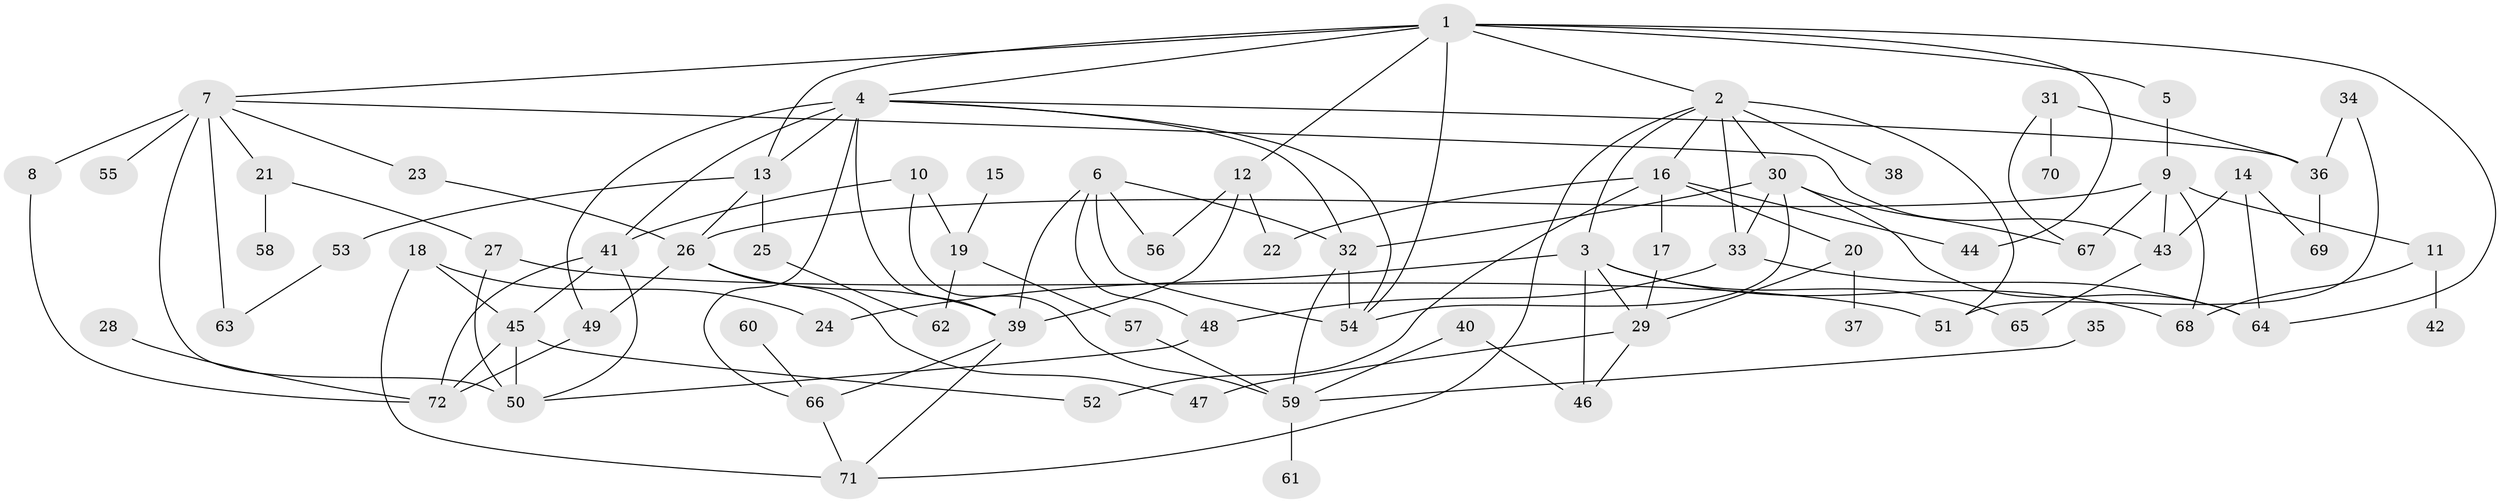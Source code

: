 // original degree distribution, {5: 0.04895104895104895, 8: 0.006993006993006993, 6: 0.04895104895104895, 3: 0.2727272727272727, 7: 0.02097902097902098, 4: 0.0979020979020979, 2: 0.3006993006993007, 1: 0.20279720279720279}
// Generated by graph-tools (version 1.1) at 2025/01/03/09/25 03:01:08]
// undirected, 72 vertices, 122 edges
graph export_dot {
graph [start="1"]
  node [color=gray90,style=filled];
  1;
  2;
  3;
  4;
  5;
  6;
  7;
  8;
  9;
  10;
  11;
  12;
  13;
  14;
  15;
  16;
  17;
  18;
  19;
  20;
  21;
  22;
  23;
  24;
  25;
  26;
  27;
  28;
  29;
  30;
  31;
  32;
  33;
  34;
  35;
  36;
  37;
  38;
  39;
  40;
  41;
  42;
  43;
  44;
  45;
  46;
  47;
  48;
  49;
  50;
  51;
  52;
  53;
  54;
  55;
  56;
  57;
  58;
  59;
  60;
  61;
  62;
  63;
  64;
  65;
  66;
  67;
  68;
  69;
  70;
  71;
  72;
  1 -- 2 [weight=1.0];
  1 -- 4 [weight=1.0];
  1 -- 5 [weight=1.0];
  1 -- 7 [weight=1.0];
  1 -- 12 [weight=1.0];
  1 -- 13 [weight=1.0];
  1 -- 44 [weight=1.0];
  1 -- 54 [weight=1.0];
  1 -- 64 [weight=1.0];
  2 -- 3 [weight=1.0];
  2 -- 16 [weight=1.0];
  2 -- 30 [weight=1.0];
  2 -- 33 [weight=2.0];
  2 -- 38 [weight=1.0];
  2 -- 51 [weight=1.0];
  2 -- 71 [weight=1.0];
  3 -- 24 [weight=1.0];
  3 -- 29 [weight=1.0];
  3 -- 46 [weight=1.0];
  3 -- 65 [weight=1.0];
  3 -- 68 [weight=1.0];
  4 -- 13 [weight=1.0];
  4 -- 32 [weight=1.0];
  4 -- 36 [weight=1.0];
  4 -- 39 [weight=1.0];
  4 -- 41 [weight=1.0];
  4 -- 49 [weight=1.0];
  4 -- 54 [weight=1.0];
  4 -- 66 [weight=1.0];
  5 -- 9 [weight=1.0];
  6 -- 32 [weight=1.0];
  6 -- 39 [weight=1.0];
  6 -- 48 [weight=1.0];
  6 -- 54 [weight=1.0];
  6 -- 56 [weight=1.0];
  7 -- 8 [weight=1.0];
  7 -- 21 [weight=1.0];
  7 -- 23 [weight=1.0];
  7 -- 43 [weight=1.0];
  7 -- 50 [weight=1.0];
  7 -- 55 [weight=1.0];
  7 -- 63 [weight=2.0];
  8 -- 72 [weight=1.0];
  9 -- 11 [weight=1.0];
  9 -- 26 [weight=1.0];
  9 -- 43 [weight=1.0];
  9 -- 67 [weight=1.0];
  9 -- 68 [weight=1.0];
  10 -- 19 [weight=1.0];
  10 -- 41 [weight=1.0];
  10 -- 59 [weight=1.0];
  11 -- 42 [weight=1.0];
  11 -- 68 [weight=1.0];
  12 -- 22 [weight=1.0];
  12 -- 39 [weight=1.0];
  12 -- 56 [weight=1.0];
  13 -- 25 [weight=1.0];
  13 -- 26 [weight=1.0];
  13 -- 53 [weight=1.0];
  14 -- 43 [weight=1.0];
  14 -- 64 [weight=1.0];
  14 -- 69 [weight=1.0];
  15 -- 19 [weight=1.0];
  16 -- 17 [weight=1.0];
  16 -- 20 [weight=1.0];
  16 -- 22 [weight=1.0];
  16 -- 44 [weight=1.0];
  16 -- 52 [weight=1.0];
  17 -- 29 [weight=1.0];
  18 -- 24 [weight=1.0];
  18 -- 45 [weight=2.0];
  18 -- 71 [weight=1.0];
  19 -- 57 [weight=1.0];
  19 -- 62 [weight=1.0];
  20 -- 29 [weight=1.0];
  20 -- 37 [weight=1.0];
  21 -- 27 [weight=1.0];
  21 -- 58 [weight=1.0];
  23 -- 26 [weight=1.0];
  25 -- 62 [weight=1.0];
  26 -- 39 [weight=1.0];
  26 -- 47 [weight=1.0];
  26 -- 49 [weight=1.0];
  27 -- 50 [weight=1.0];
  27 -- 51 [weight=1.0];
  28 -- 72 [weight=1.0];
  29 -- 46 [weight=1.0];
  29 -- 47 [weight=1.0];
  30 -- 32 [weight=1.0];
  30 -- 33 [weight=1.0];
  30 -- 54 [weight=1.0];
  30 -- 64 [weight=1.0];
  30 -- 67 [weight=1.0];
  31 -- 36 [weight=1.0];
  31 -- 67 [weight=1.0];
  31 -- 70 [weight=1.0];
  32 -- 54 [weight=1.0];
  32 -- 59 [weight=1.0];
  33 -- 48 [weight=1.0];
  33 -- 64 [weight=1.0];
  34 -- 36 [weight=1.0];
  34 -- 51 [weight=1.0];
  35 -- 59 [weight=1.0];
  36 -- 69 [weight=1.0];
  39 -- 66 [weight=1.0];
  39 -- 71 [weight=1.0];
  40 -- 46 [weight=1.0];
  40 -- 59 [weight=1.0];
  41 -- 45 [weight=1.0];
  41 -- 50 [weight=1.0];
  41 -- 72 [weight=1.0];
  43 -- 65 [weight=1.0];
  45 -- 50 [weight=1.0];
  45 -- 52 [weight=1.0];
  45 -- 72 [weight=2.0];
  48 -- 50 [weight=1.0];
  49 -- 72 [weight=1.0];
  53 -- 63 [weight=1.0];
  57 -- 59 [weight=1.0];
  59 -- 61 [weight=1.0];
  60 -- 66 [weight=1.0];
  66 -- 71 [weight=1.0];
}
